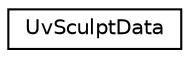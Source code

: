 digraph G
{
  edge [fontname="Helvetica",fontsize="10",labelfontname="Helvetica",labelfontsize="10"];
  node [fontname="Helvetica",fontsize="10",shape=record];
  rankdir=LR;
  Node1 [label="UvSculptData",height=0.2,width=0.4,color="black", fillcolor="white", style="filled",URL="$d6/d46/structUvSculptData.html"];
}
